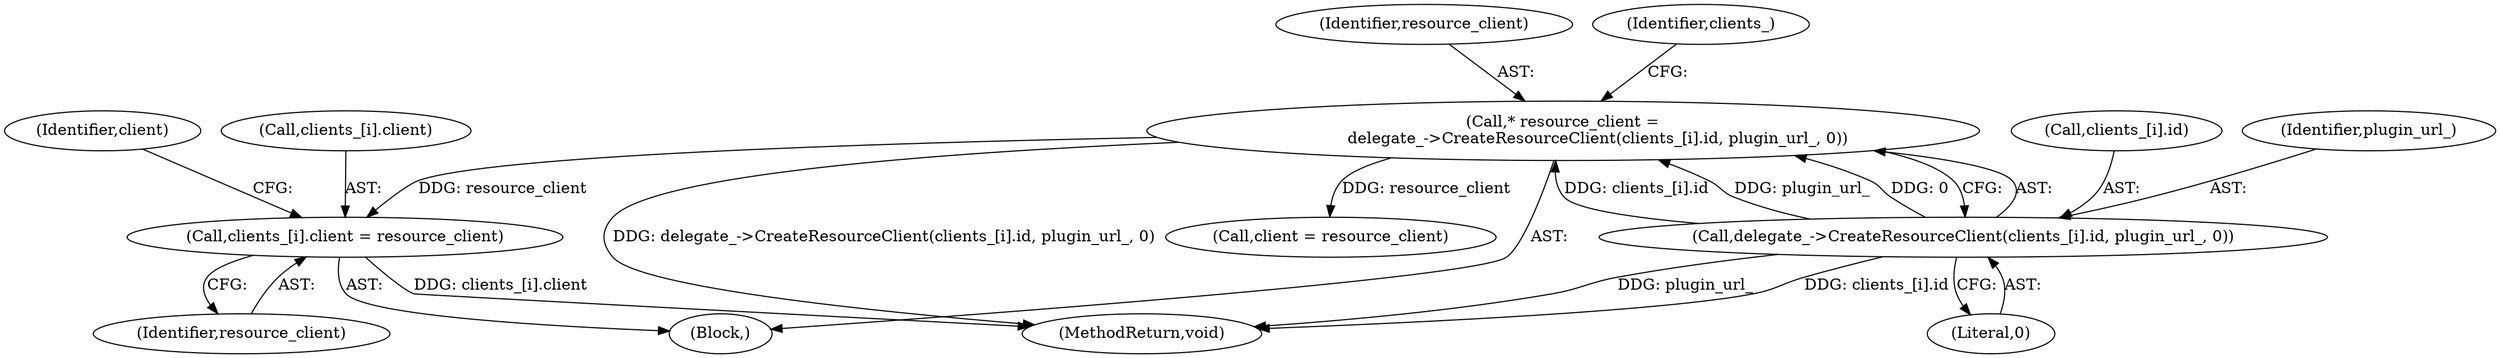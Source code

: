 digraph "0_Chrome_ea3d1d84be3d6f97bf50e76511c9e26af6895533_45@array" {
"1000190" [label="(Call,clients_[i].client = resource_client)"];
"1000180" [label="(Call,* resource_client =\n              delegate_->CreateResourceClient(clients_[i].id, plugin_url_, 0))"];
"1000182" [label="(Call,delegate_->CreateResourceClient(clients_[i].id, plugin_url_, 0))"];
"1000197" [label="(Call,client = resource_client)"];
"1000181" [label="(Identifier,resource_client)"];
"1000189" [label="(Literal,0)"];
"1000180" [label="(Call,* resource_client =\n              delegate_->CreateResourceClient(clients_[i].id, plugin_url_, 0))"];
"1000196" [label="(Identifier,resource_client)"];
"1000272" [label="(MethodReturn,void)"];
"1000183" [label="(Call,clients_[i].id)"];
"1000178" [label="(Block,)"];
"1000198" [label="(Identifier,client)"];
"1000193" [label="(Identifier,clients_)"];
"1000182" [label="(Call,delegate_->CreateResourceClient(clients_[i].id, plugin_url_, 0))"];
"1000191" [label="(Call,clients_[i].client)"];
"1000190" [label="(Call,clients_[i].client = resource_client)"];
"1000188" [label="(Identifier,plugin_url_)"];
"1000190" -> "1000178"  [label="AST: "];
"1000190" -> "1000196"  [label="CFG: "];
"1000191" -> "1000190"  [label="AST: "];
"1000196" -> "1000190"  [label="AST: "];
"1000198" -> "1000190"  [label="CFG: "];
"1000190" -> "1000272"  [label="DDG: clients_[i].client"];
"1000180" -> "1000190"  [label="DDG: resource_client"];
"1000180" -> "1000178"  [label="AST: "];
"1000180" -> "1000182"  [label="CFG: "];
"1000181" -> "1000180"  [label="AST: "];
"1000182" -> "1000180"  [label="AST: "];
"1000193" -> "1000180"  [label="CFG: "];
"1000180" -> "1000272"  [label="DDG: delegate_->CreateResourceClient(clients_[i].id, plugin_url_, 0)"];
"1000182" -> "1000180"  [label="DDG: clients_[i].id"];
"1000182" -> "1000180"  [label="DDG: plugin_url_"];
"1000182" -> "1000180"  [label="DDG: 0"];
"1000180" -> "1000197"  [label="DDG: resource_client"];
"1000182" -> "1000189"  [label="CFG: "];
"1000183" -> "1000182"  [label="AST: "];
"1000188" -> "1000182"  [label="AST: "];
"1000189" -> "1000182"  [label="AST: "];
"1000182" -> "1000272"  [label="DDG: plugin_url_"];
"1000182" -> "1000272"  [label="DDG: clients_[i].id"];
}
